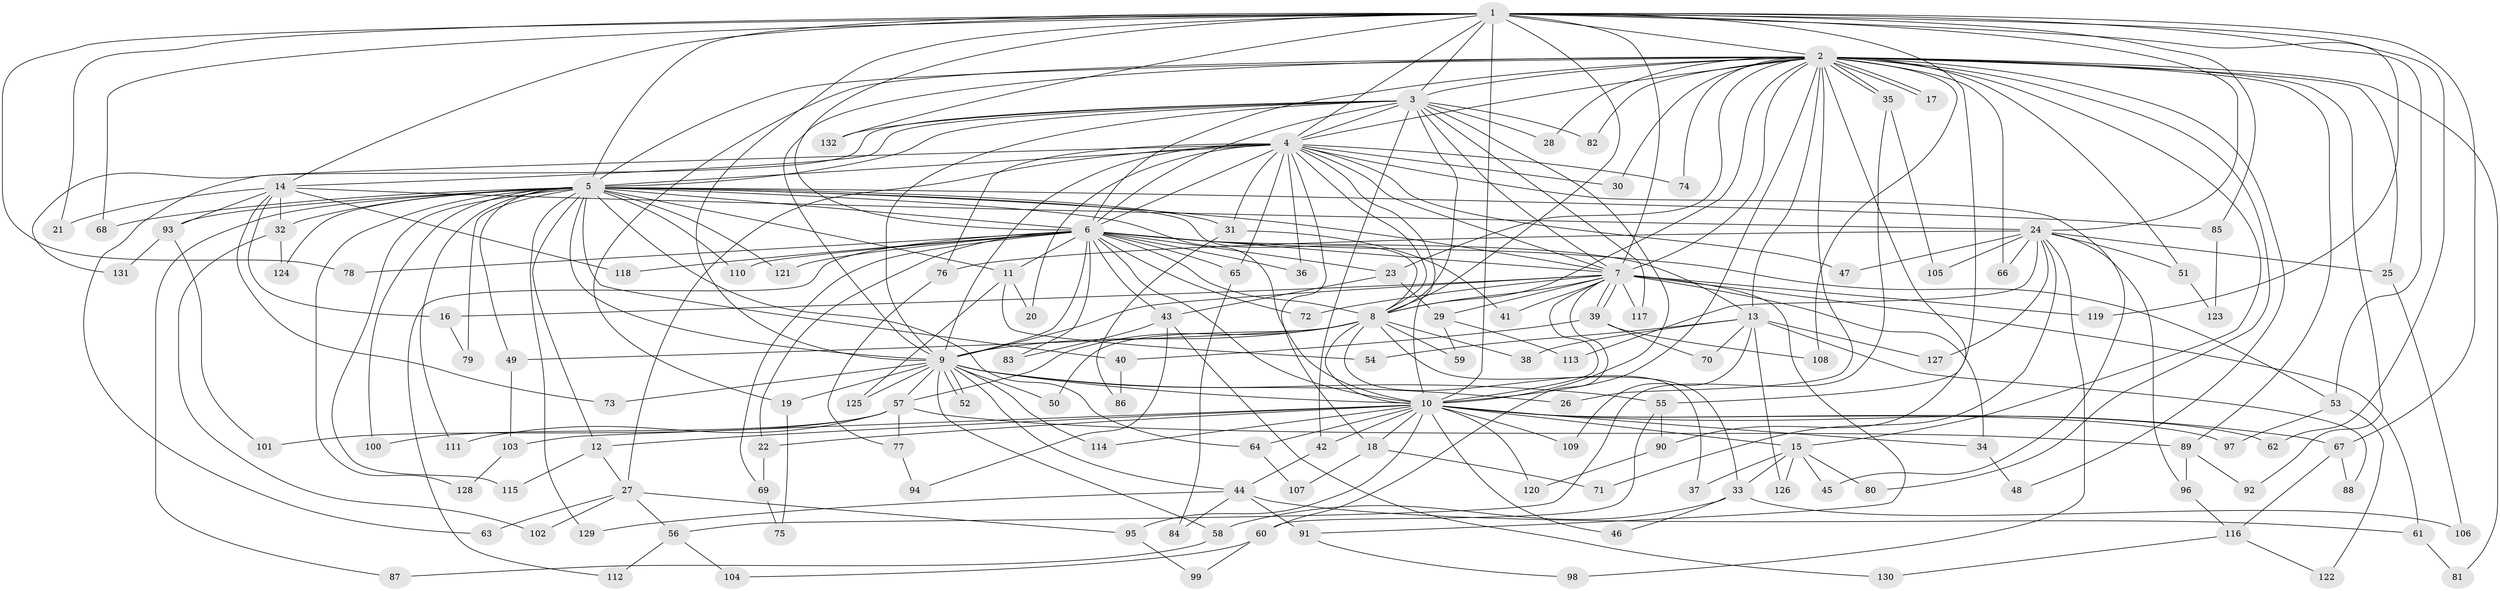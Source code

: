 // Generated by graph-tools (version 1.1) at 2025/25/03/09/25 03:25:52]
// undirected, 132 vertices, 289 edges
graph export_dot {
graph [start="1"]
  node [color=gray90,style=filled];
  1;
  2;
  3;
  4;
  5;
  6;
  7;
  8;
  9;
  10;
  11;
  12;
  13;
  14;
  15;
  16;
  17;
  18;
  19;
  20;
  21;
  22;
  23;
  24;
  25;
  26;
  27;
  28;
  29;
  30;
  31;
  32;
  33;
  34;
  35;
  36;
  37;
  38;
  39;
  40;
  41;
  42;
  43;
  44;
  45;
  46;
  47;
  48;
  49;
  50;
  51;
  52;
  53;
  54;
  55;
  56;
  57;
  58;
  59;
  60;
  61;
  62;
  63;
  64;
  65;
  66;
  67;
  68;
  69;
  70;
  71;
  72;
  73;
  74;
  75;
  76;
  77;
  78;
  79;
  80;
  81;
  82;
  83;
  84;
  85;
  86;
  87;
  88;
  89;
  90;
  91;
  92;
  93;
  94;
  95;
  96;
  97;
  98;
  99;
  100;
  101;
  102;
  103;
  104;
  105;
  106;
  107;
  108;
  109;
  110;
  111;
  112;
  113;
  114;
  115;
  116;
  117;
  118;
  119;
  120;
  121;
  122;
  123;
  124;
  125;
  126;
  127;
  128;
  129;
  130;
  131;
  132;
  1 -- 2;
  1 -- 3;
  1 -- 4;
  1 -- 5;
  1 -- 6;
  1 -- 7;
  1 -- 8;
  1 -- 9;
  1 -- 10;
  1 -- 14;
  1 -- 21;
  1 -- 24;
  1 -- 53;
  1 -- 55;
  1 -- 62;
  1 -- 67;
  1 -- 68;
  1 -- 78;
  1 -- 85;
  1 -- 119;
  1 -- 132;
  2 -- 3;
  2 -- 4;
  2 -- 5;
  2 -- 6;
  2 -- 7;
  2 -- 8;
  2 -- 9;
  2 -- 10;
  2 -- 13;
  2 -- 15;
  2 -- 17;
  2 -- 17;
  2 -- 19;
  2 -- 23;
  2 -- 25;
  2 -- 26;
  2 -- 28;
  2 -- 30;
  2 -- 35;
  2 -- 35;
  2 -- 48;
  2 -- 51;
  2 -- 66;
  2 -- 74;
  2 -- 80;
  2 -- 81;
  2 -- 82;
  2 -- 89;
  2 -- 90;
  2 -- 92;
  2 -- 108;
  3 -- 4;
  3 -- 5;
  3 -- 6;
  3 -- 7;
  3 -- 8;
  3 -- 9;
  3 -- 10;
  3 -- 14;
  3 -- 28;
  3 -- 42;
  3 -- 82;
  3 -- 117;
  3 -- 131;
  3 -- 132;
  4 -- 5;
  4 -- 6;
  4 -- 7;
  4 -- 8;
  4 -- 9;
  4 -- 10;
  4 -- 18;
  4 -- 20;
  4 -- 27;
  4 -- 30;
  4 -- 31;
  4 -- 36;
  4 -- 45;
  4 -- 47;
  4 -- 63;
  4 -- 65;
  4 -- 74;
  4 -- 76;
  5 -- 6;
  5 -- 7;
  5 -- 8;
  5 -- 9;
  5 -- 10;
  5 -- 11;
  5 -- 12;
  5 -- 31;
  5 -- 32;
  5 -- 40;
  5 -- 49;
  5 -- 64;
  5 -- 68;
  5 -- 79;
  5 -- 85;
  5 -- 87;
  5 -- 93;
  5 -- 100;
  5 -- 110;
  5 -- 111;
  5 -- 115;
  5 -- 121;
  5 -- 124;
  5 -- 128;
  5 -- 129;
  6 -- 7;
  6 -- 8;
  6 -- 9;
  6 -- 10;
  6 -- 11;
  6 -- 13;
  6 -- 22;
  6 -- 23;
  6 -- 36;
  6 -- 43;
  6 -- 53;
  6 -- 65;
  6 -- 69;
  6 -- 72;
  6 -- 78;
  6 -- 83;
  6 -- 110;
  6 -- 112;
  6 -- 118;
  6 -- 121;
  7 -- 8;
  7 -- 9;
  7 -- 10;
  7 -- 16;
  7 -- 29;
  7 -- 34;
  7 -- 39;
  7 -- 39;
  7 -- 41;
  7 -- 60;
  7 -- 61;
  7 -- 72;
  7 -- 91;
  7 -- 117;
  7 -- 119;
  8 -- 9;
  8 -- 10;
  8 -- 33;
  8 -- 37;
  8 -- 38;
  8 -- 49;
  8 -- 50;
  8 -- 57;
  8 -- 59;
  9 -- 10;
  9 -- 19;
  9 -- 26;
  9 -- 44;
  9 -- 50;
  9 -- 52;
  9 -- 52;
  9 -- 55;
  9 -- 57;
  9 -- 58;
  9 -- 73;
  9 -- 114;
  9 -- 125;
  10 -- 12;
  10 -- 15;
  10 -- 18;
  10 -- 22;
  10 -- 34;
  10 -- 42;
  10 -- 46;
  10 -- 62;
  10 -- 64;
  10 -- 67;
  10 -- 95;
  10 -- 97;
  10 -- 103;
  10 -- 109;
  10 -- 114;
  10 -- 120;
  11 -- 20;
  11 -- 54;
  11 -- 125;
  12 -- 27;
  12 -- 115;
  13 -- 38;
  13 -- 54;
  13 -- 70;
  13 -- 88;
  13 -- 109;
  13 -- 126;
  13 -- 127;
  14 -- 16;
  14 -- 21;
  14 -- 24;
  14 -- 32;
  14 -- 73;
  14 -- 93;
  14 -- 118;
  15 -- 33;
  15 -- 37;
  15 -- 45;
  15 -- 80;
  15 -- 126;
  16 -- 79;
  18 -- 71;
  18 -- 107;
  19 -- 75;
  22 -- 69;
  23 -- 29;
  23 -- 43;
  24 -- 25;
  24 -- 47;
  24 -- 51;
  24 -- 66;
  24 -- 71;
  24 -- 76;
  24 -- 96;
  24 -- 98;
  24 -- 105;
  24 -- 113;
  24 -- 127;
  25 -- 106;
  27 -- 56;
  27 -- 63;
  27 -- 95;
  27 -- 102;
  29 -- 59;
  29 -- 113;
  31 -- 41;
  31 -- 86;
  32 -- 102;
  32 -- 124;
  33 -- 46;
  33 -- 58;
  33 -- 106;
  34 -- 48;
  35 -- 56;
  35 -- 105;
  39 -- 40;
  39 -- 70;
  39 -- 108;
  40 -- 86;
  42 -- 44;
  43 -- 83;
  43 -- 94;
  43 -- 130;
  44 -- 61;
  44 -- 84;
  44 -- 91;
  44 -- 129;
  49 -- 103;
  51 -- 123;
  53 -- 97;
  53 -- 122;
  55 -- 60;
  55 -- 90;
  56 -- 104;
  56 -- 112;
  57 -- 77;
  57 -- 89;
  57 -- 100;
  57 -- 101;
  57 -- 111;
  58 -- 87;
  60 -- 99;
  60 -- 104;
  61 -- 81;
  64 -- 107;
  65 -- 84;
  67 -- 88;
  67 -- 116;
  69 -- 75;
  76 -- 77;
  77 -- 94;
  85 -- 123;
  89 -- 92;
  89 -- 96;
  90 -- 120;
  91 -- 98;
  93 -- 101;
  93 -- 131;
  95 -- 99;
  96 -- 116;
  103 -- 128;
  116 -- 122;
  116 -- 130;
}
